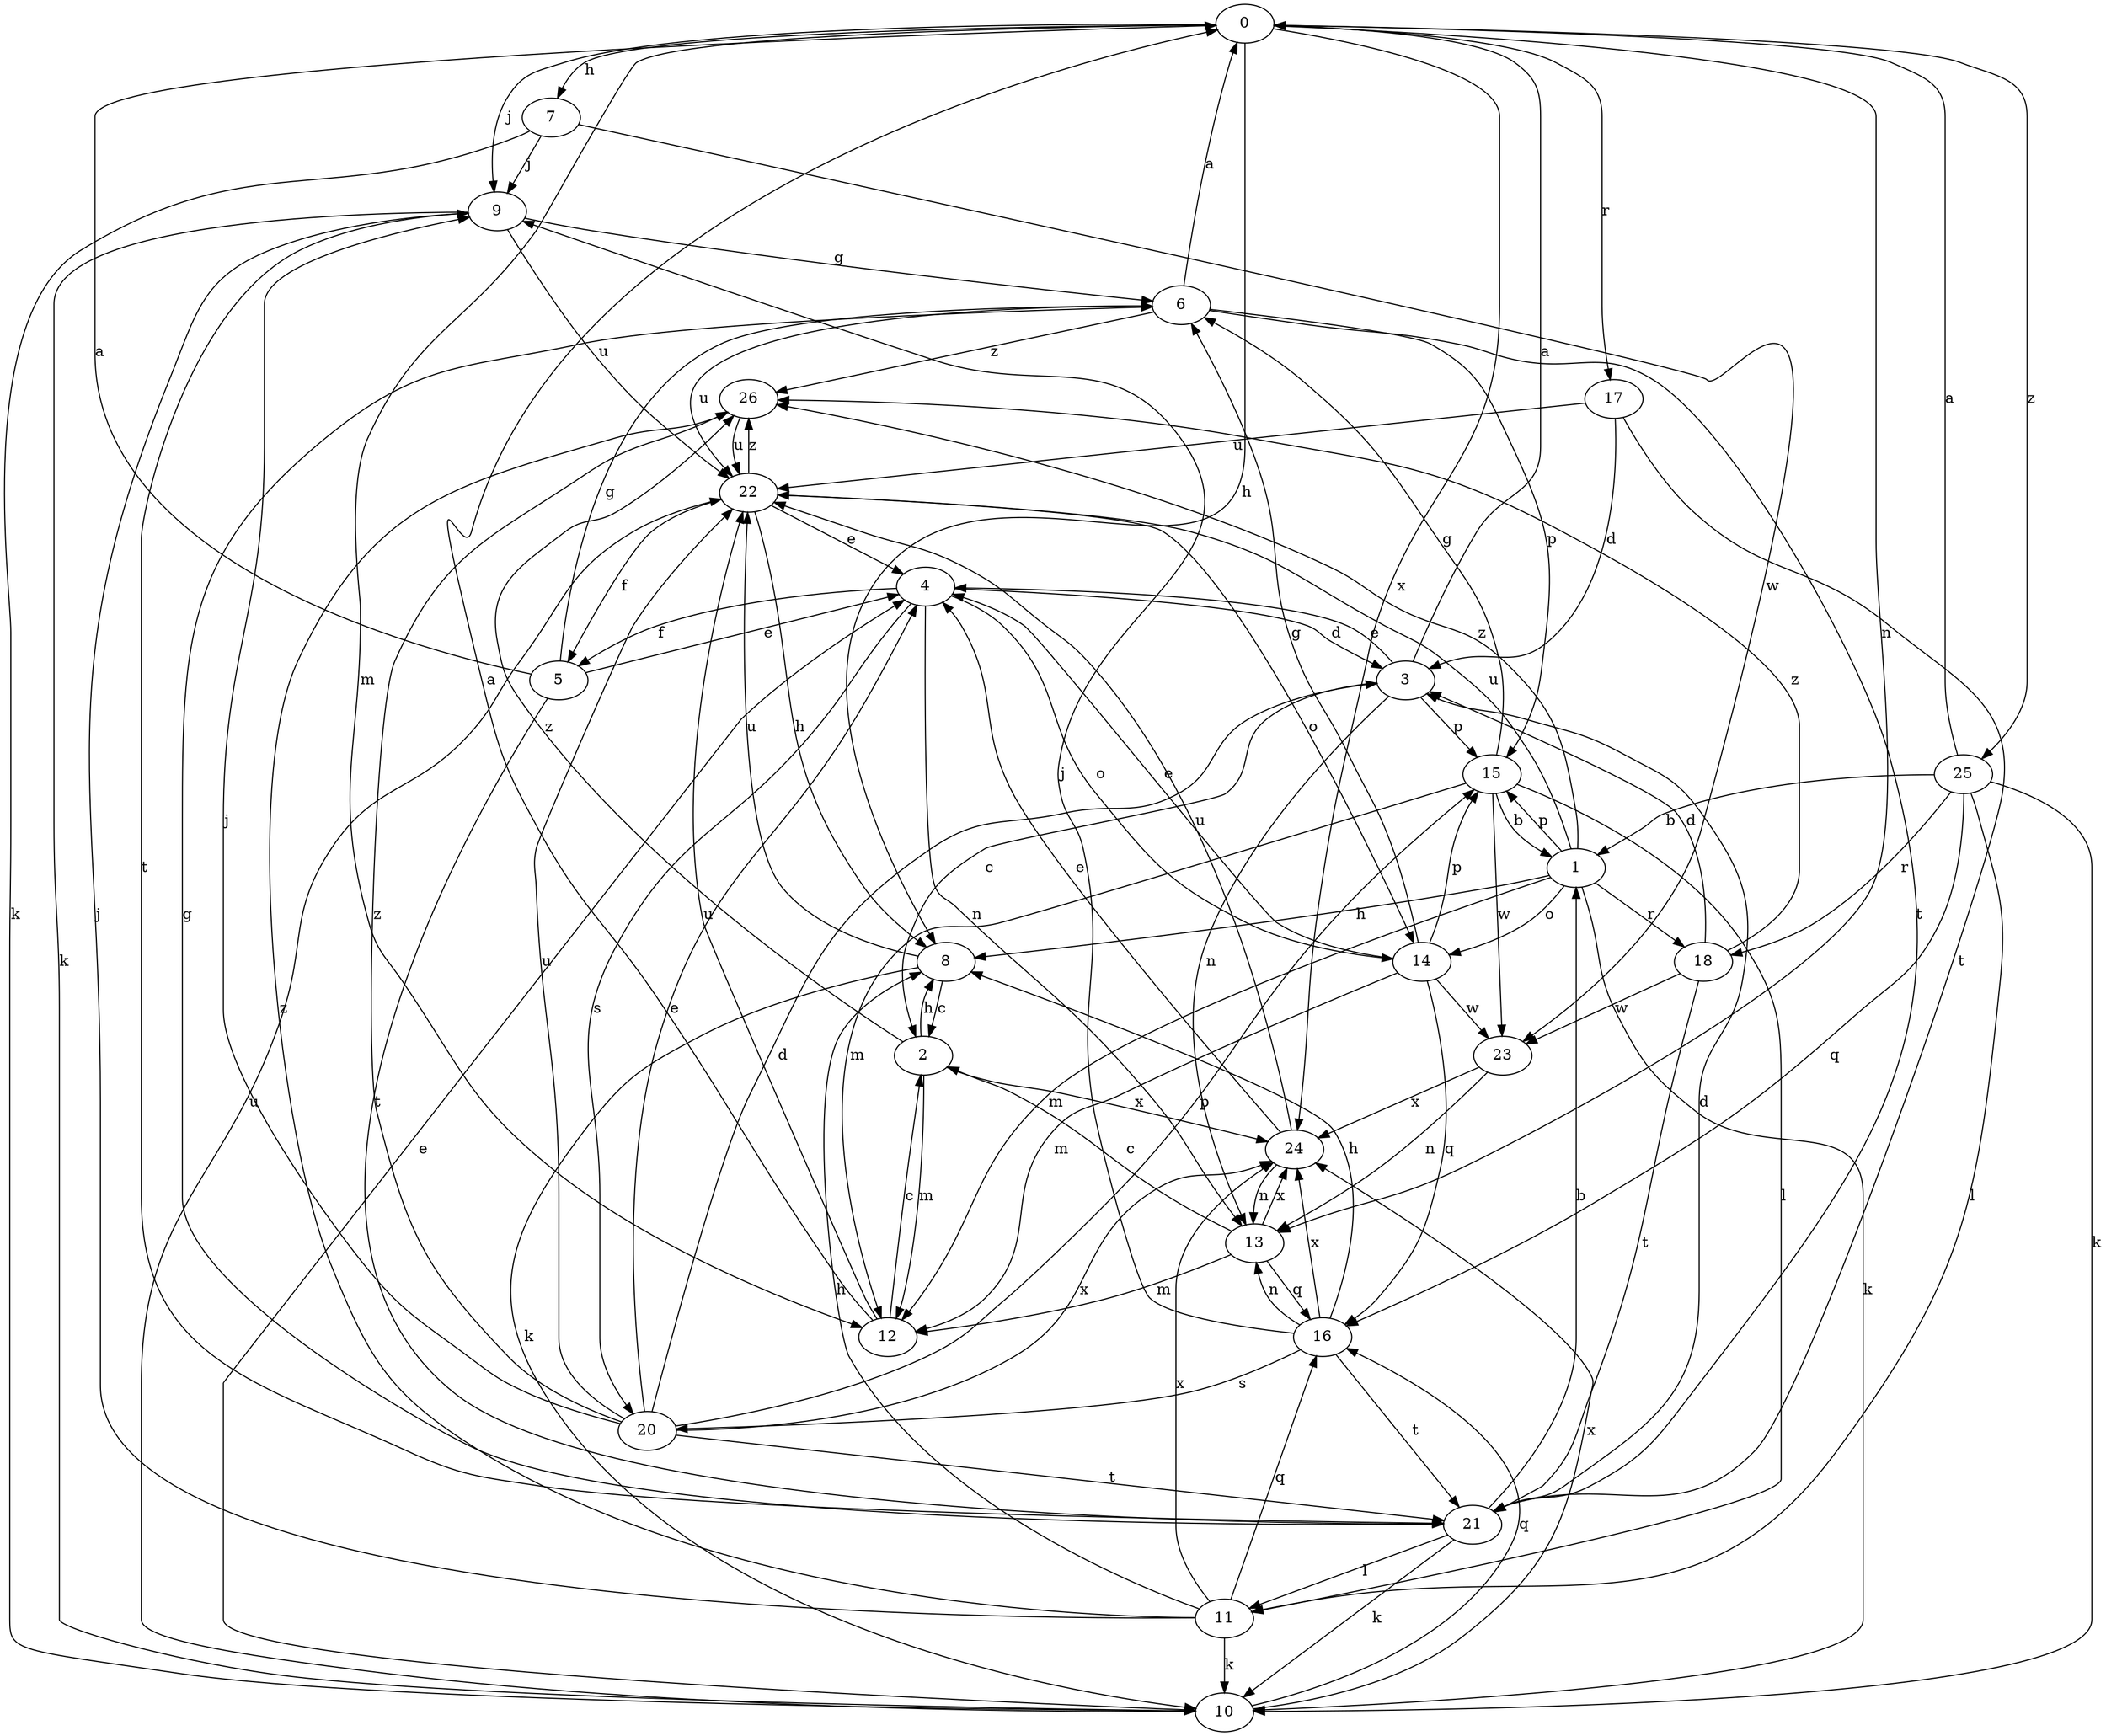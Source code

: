 strict digraph  {
0;
1;
2;
3;
4;
5;
6;
7;
8;
9;
10;
11;
12;
13;
14;
15;
16;
17;
18;
20;
21;
22;
23;
24;
25;
26;
0 -> 7  [label=h];
0 -> 8  [label=h];
0 -> 9  [label=j];
0 -> 12  [label=m];
0 -> 13  [label=n];
0 -> 17  [label=r];
0 -> 24  [label=x];
0 -> 25  [label=z];
1 -> 8  [label=h];
1 -> 10  [label=k];
1 -> 12  [label=m];
1 -> 14  [label=o];
1 -> 15  [label=p];
1 -> 18  [label=r];
1 -> 22  [label=u];
1 -> 26  [label=z];
2 -> 8  [label=h];
2 -> 12  [label=m];
2 -> 24  [label=x];
2 -> 26  [label=z];
3 -> 0  [label=a];
3 -> 2  [label=c];
3 -> 4  [label=e];
3 -> 13  [label=n];
3 -> 15  [label=p];
4 -> 3  [label=d];
4 -> 5  [label=f];
4 -> 13  [label=n];
4 -> 14  [label=o];
4 -> 20  [label=s];
5 -> 0  [label=a];
5 -> 4  [label=e];
5 -> 6  [label=g];
5 -> 21  [label=t];
6 -> 0  [label=a];
6 -> 15  [label=p];
6 -> 21  [label=t];
6 -> 22  [label=u];
6 -> 26  [label=z];
7 -> 9  [label=j];
7 -> 10  [label=k];
7 -> 23  [label=w];
8 -> 2  [label=c];
8 -> 10  [label=k];
8 -> 22  [label=u];
9 -> 6  [label=g];
9 -> 10  [label=k];
9 -> 21  [label=t];
9 -> 22  [label=u];
10 -> 4  [label=e];
10 -> 16  [label=q];
10 -> 22  [label=u];
10 -> 24  [label=x];
11 -> 8  [label=h];
11 -> 9  [label=j];
11 -> 10  [label=k];
11 -> 16  [label=q];
11 -> 24  [label=x];
11 -> 26  [label=z];
12 -> 0  [label=a];
12 -> 2  [label=c];
12 -> 22  [label=u];
13 -> 2  [label=c];
13 -> 12  [label=m];
13 -> 16  [label=q];
13 -> 24  [label=x];
14 -> 4  [label=e];
14 -> 6  [label=g];
14 -> 12  [label=m];
14 -> 15  [label=p];
14 -> 16  [label=q];
14 -> 23  [label=w];
15 -> 1  [label=b];
15 -> 6  [label=g];
15 -> 11  [label=l];
15 -> 12  [label=m];
15 -> 23  [label=w];
16 -> 8  [label=h];
16 -> 9  [label=j];
16 -> 13  [label=n];
16 -> 20  [label=s];
16 -> 21  [label=t];
16 -> 24  [label=x];
17 -> 3  [label=d];
17 -> 21  [label=t];
17 -> 22  [label=u];
18 -> 3  [label=d];
18 -> 21  [label=t];
18 -> 23  [label=w];
18 -> 26  [label=z];
20 -> 3  [label=d];
20 -> 4  [label=e];
20 -> 9  [label=j];
20 -> 15  [label=p];
20 -> 21  [label=t];
20 -> 22  [label=u];
20 -> 24  [label=x];
20 -> 26  [label=z];
21 -> 1  [label=b];
21 -> 3  [label=d];
21 -> 6  [label=g];
21 -> 10  [label=k];
21 -> 11  [label=l];
22 -> 4  [label=e];
22 -> 5  [label=f];
22 -> 8  [label=h];
22 -> 14  [label=o];
22 -> 26  [label=z];
23 -> 13  [label=n];
23 -> 24  [label=x];
24 -> 4  [label=e];
24 -> 13  [label=n];
24 -> 22  [label=u];
25 -> 0  [label=a];
25 -> 1  [label=b];
25 -> 10  [label=k];
25 -> 11  [label=l];
25 -> 16  [label=q];
25 -> 18  [label=r];
26 -> 22  [label=u];
}
